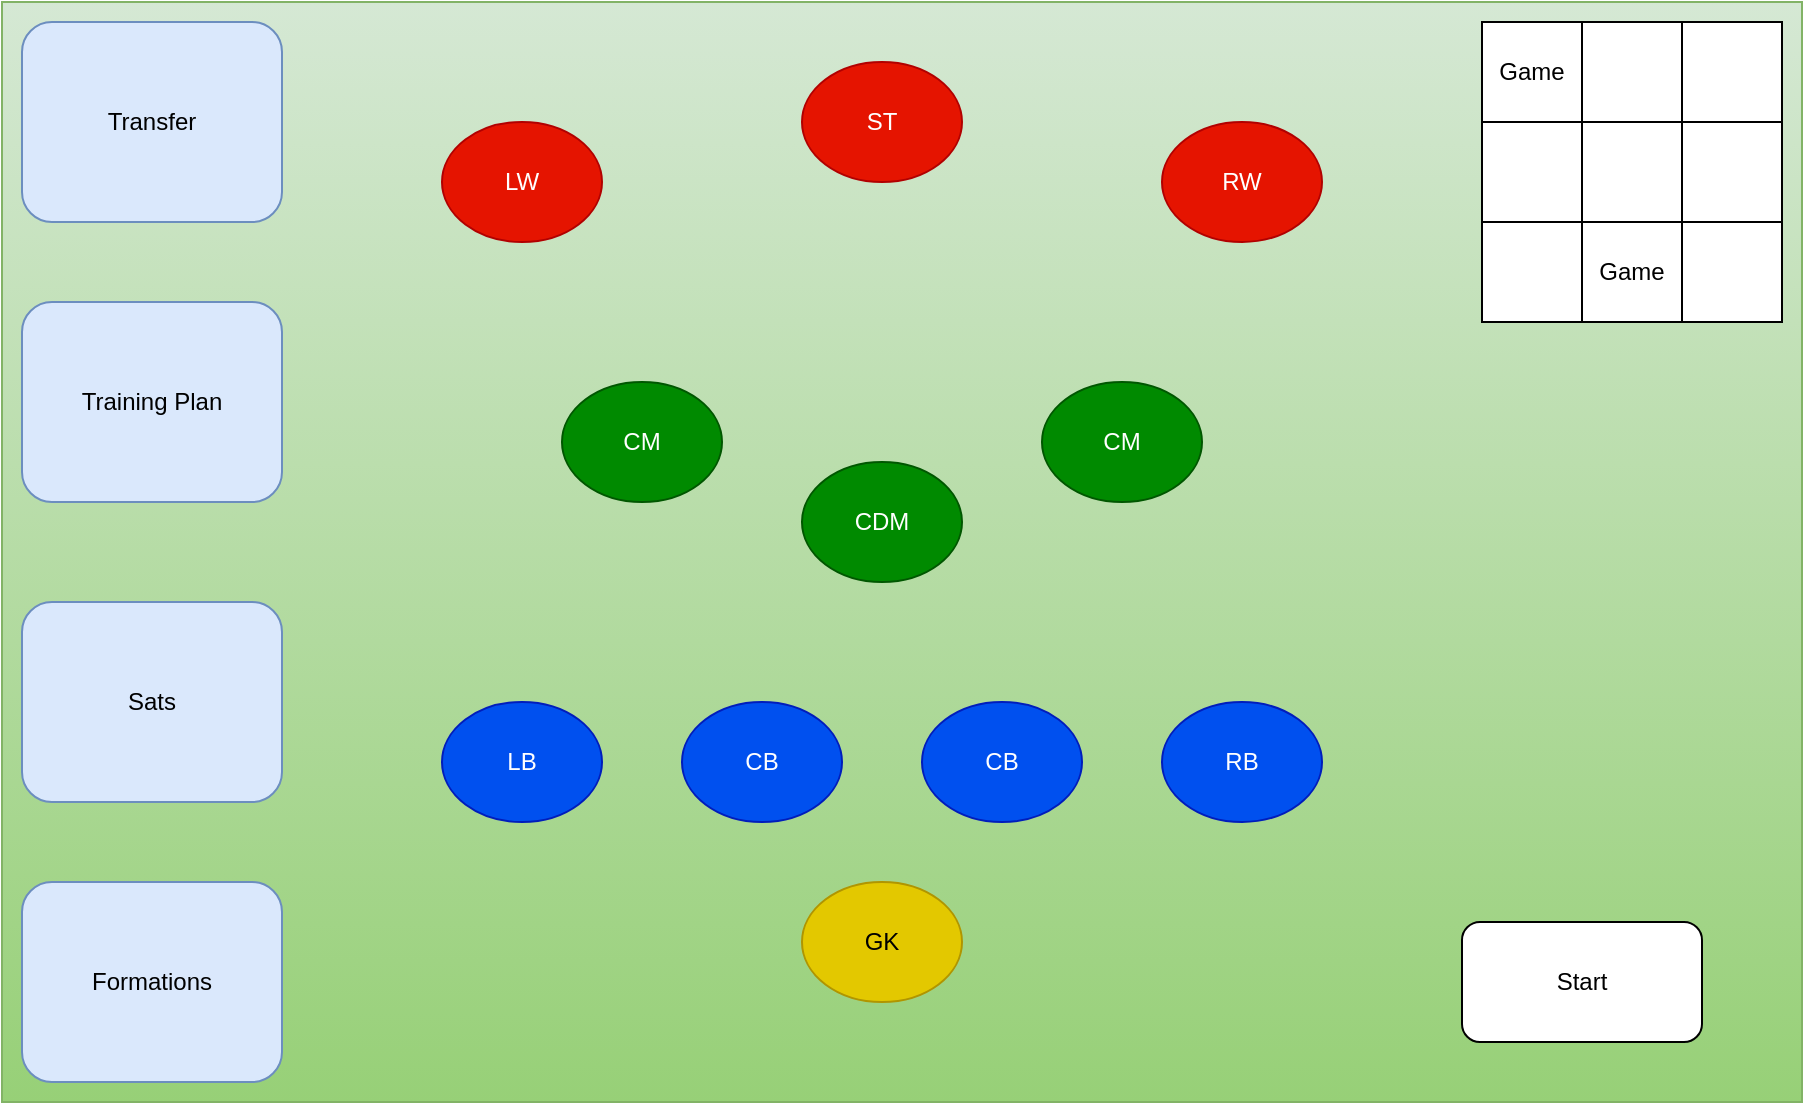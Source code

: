<mxfile version="21.8.2" type="github">
  <diagram name="Page-1" id="cg3dcYYP5vr0YEX1CStQ">
    <mxGraphModel dx="909" dy="577" grid="1" gridSize="10" guides="1" tooltips="1" connect="1" arrows="1" fold="1" page="1" pageScale="1" pageWidth="850" pageHeight="1100" math="0" shadow="0">
      <root>
        <mxCell id="0" />
        <mxCell id="1" parent="0" />
        <mxCell id="a-hP4gY9XRY7YkC8XOCH-5" value="" style="rounded=0;whiteSpace=wrap;html=1;fillColor=#d5e8d4;strokeColor=#82b366;gradientColor=#97d077;" vertex="1" parent="1">
          <mxGeometry x="70" y="380" width="900" height="550" as="geometry" />
        </mxCell>
        <mxCell id="a-hP4gY9XRY7YkC8XOCH-9" value="Formations" style="rounded=1;whiteSpace=wrap;html=1;fillColor=#dae8fc;strokeColor=#6c8ebf;" vertex="1" parent="1">
          <mxGeometry x="80" y="820" width="130" height="100" as="geometry" />
        </mxCell>
        <mxCell id="a-hP4gY9XRY7YkC8XOCH-11" value="RW" style="ellipse;whiteSpace=wrap;html=1;fillColor=#e51400;strokeColor=#B20000;fontColor=#ffffff;" vertex="1" parent="1">
          <mxGeometry x="650" y="440" width="80" height="60" as="geometry" />
        </mxCell>
        <mxCell id="a-hP4gY9XRY7YkC8XOCH-22" value="LW" style="ellipse;whiteSpace=wrap;html=1;fillColor=#e51400;strokeColor=#B20000;fontColor=#ffffff;" vertex="1" parent="1">
          <mxGeometry x="290" y="440" width="80" height="60" as="geometry" />
        </mxCell>
        <mxCell id="a-hP4gY9XRY7YkC8XOCH-23" value="CM" style="ellipse;whiteSpace=wrap;html=1;fillColor=#008a00;fontColor=#ffffff;strokeColor=#005700;" vertex="1" parent="1">
          <mxGeometry x="590" y="570" width="80" height="60" as="geometry" />
        </mxCell>
        <mxCell id="a-hP4gY9XRY7YkC8XOCH-24" value="CDM" style="ellipse;whiteSpace=wrap;html=1;fillColor=#008a00;strokeColor=#005700;fontColor=#ffffff;" vertex="1" parent="1">
          <mxGeometry x="470" y="610" width="80" height="60" as="geometry" />
        </mxCell>
        <mxCell id="a-hP4gY9XRY7YkC8XOCH-25" value="CM" style="ellipse;whiteSpace=wrap;html=1;fillColor=#008a00;fontColor=#ffffff;strokeColor=#005700;" vertex="1" parent="1">
          <mxGeometry x="350" y="570" width="80" height="60" as="geometry" />
        </mxCell>
        <mxCell id="a-hP4gY9XRY7YkC8XOCH-26" value="LB" style="ellipse;whiteSpace=wrap;html=1;fillColor=#0050ef;fontColor=#ffffff;strokeColor=#001DBC;" vertex="1" parent="1">
          <mxGeometry x="290" y="730" width="80" height="60" as="geometry" />
        </mxCell>
        <mxCell id="a-hP4gY9XRY7YkC8XOCH-27" value="RB" style="ellipse;whiteSpace=wrap;html=1;fillColor=#0050ef;fontColor=#ffffff;strokeColor=#001DBC;" vertex="1" parent="1">
          <mxGeometry x="650" y="730" width="80" height="60" as="geometry" />
        </mxCell>
        <mxCell id="a-hP4gY9XRY7YkC8XOCH-28" value="CB" style="ellipse;whiteSpace=wrap;html=1;fillColor=#0050ef;fontColor=#ffffff;strokeColor=#001DBC;" vertex="1" parent="1">
          <mxGeometry x="410" y="730" width="80" height="60" as="geometry" />
        </mxCell>
        <mxCell id="a-hP4gY9XRY7YkC8XOCH-29" value="CB" style="ellipse;whiteSpace=wrap;html=1;fillColor=#0050ef;fontColor=#ffffff;strokeColor=#001DBC;" vertex="1" parent="1">
          <mxGeometry x="530" y="730" width="80" height="60" as="geometry" />
        </mxCell>
        <mxCell id="a-hP4gY9XRY7YkC8XOCH-30" value="GK" style="ellipse;whiteSpace=wrap;html=1;fillColor=#e3c800;fontColor=#000000;strokeColor=#B09500;" vertex="1" parent="1">
          <mxGeometry x="470" y="820" width="80" height="60" as="geometry" />
        </mxCell>
        <mxCell id="a-hP4gY9XRY7YkC8XOCH-31" value="ST" style="ellipse;whiteSpace=wrap;html=1;fillColor=#e51400;strokeColor=#B20000;fontColor=#ffffff;" vertex="1" parent="1">
          <mxGeometry x="470" y="410" width="80" height="60" as="geometry" />
        </mxCell>
        <mxCell id="a-hP4gY9XRY7YkC8XOCH-32" value="Sats" style="rounded=1;whiteSpace=wrap;html=1;fillColor=#dae8fc;strokeColor=#6c8ebf;" vertex="1" parent="1">
          <mxGeometry x="80" y="680" width="130" height="100" as="geometry" />
        </mxCell>
        <mxCell id="a-hP4gY9XRY7YkC8XOCH-33" value="Training Plan" style="rounded=1;whiteSpace=wrap;html=1;fillColor=#dae8fc;strokeColor=#6c8ebf;" vertex="1" parent="1">
          <mxGeometry x="80" y="530" width="130" height="100" as="geometry" />
        </mxCell>
        <mxCell id="a-hP4gY9XRY7YkC8XOCH-34" value="Transfer" style="rounded=1;whiteSpace=wrap;html=1;fillColor=#dae8fc;strokeColor=#6c8ebf;" vertex="1" parent="1">
          <mxGeometry x="80" y="390" width="130" height="100" as="geometry" />
        </mxCell>
        <mxCell id="a-hP4gY9XRY7YkC8XOCH-51" value="Start" style="rounded=1;whiteSpace=wrap;html=1;" vertex="1" parent="1">
          <mxGeometry x="800" y="840" width="120" height="60" as="geometry" />
        </mxCell>
        <mxCell id="a-hP4gY9XRY7YkC8XOCH-53" value="" style="whiteSpace=wrap;html=1;aspect=fixed;" vertex="1" parent="1">
          <mxGeometry x="910" y="390" width="50" height="50" as="geometry" />
        </mxCell>
        <mxCell id="a-hP4gY9XRY7YkC8XOCH-56" value="" style="whiteSpace=wrap;html=1;aspect=fixed;" vertex="1" parent="1">
          <mxGeometry x="810" y="490" width="50" height="50" as="geometry" />
        </mxCell>
        <mxCell id="a-hP4gY9XRY7YkC8XOCH-57" value="" style="whiteSpace=wrap;html=1;aspect=fixed;" vertex="1" parent="1">
          <mxGeometry x="810" y="440" width="50" height="50" as="geometry" />
        </mxCell>
        <mxCell id="a-hP4gY9XRY7YkC8XOCH-58" value="Game" style="whiteSpace=wrap;html=1;aspect=fixed;" vertex="1" parent="1">
          <mxGeometry x="860" y="490" width="50" height="50" as="geometry" />
        </mxCell>
        <mxCell id="a-hP4gY9XRY7YkC8XOCH-59" value="" style="whiteSpace=wrap;html=1;aspect=fixed;" vertex="1" parent="1">
          <mxGeometry x="860" y="440" width="50" height="50" as="geometry" />
        </mxCell>
        <mxCell id="a-hP4gY9XRY7YkC8XOCH-60" value="Game" style="whiteSpace=wrap;html=1;aspect=fixed;" vertex="1" parent="1">
          <mxGeometry x="810" y="390" width="50" height="50" as="geometry" />
        </mxCell>
        <mxCell id="a-hP4gY9XRY7YkC8XOCH-61" value="" style="whiteSpace=wrap;html=1;aspect=fixed;" vertex="1" parent="1">
          <mxGeometry x="860" y="390" width="50" height="50" as="geometry" />
        </mxCell>
        <mxCell id="a-hP4gY9XRY7YkC8XOCH-62" value="" style="whiteSpace=wrap;html=1;aspect=fixed;" vertex="1" parent="1">
          <mxGeometry x="910" y="490" width="50" height="50" as="geometry" />
        </mxCell>
        <mxCell id="a-hP4gY9XRY7YkC8XOCH-63" value="" style="whiteSpace=wrap;html=1;aspect=fixed;" vertex="1" parent="1">
          <mxGeometry x="910" y="440" width="50" height="50" as="geometry" />
        </mxCell>
      </root>
    </mxGraphModel>
  </diagram>
</mxfile>
